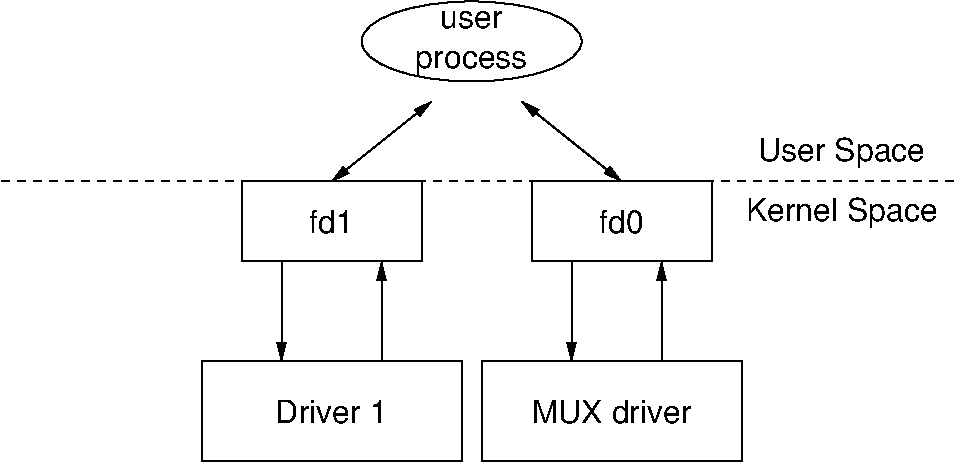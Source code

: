 #FIG 3.2
Portrait
Center
Inches
Letter  
100.00
Single
-2
1200 2
6 600 450 7800 3900
6 6150 1425 7650 2175
4 1 0 50 0 16 16 0.0000 4 240 1455 6900 2100 Kernel Space\001
4 1 0 50 0 16 16 0.0000 4 240 1275 6900 1650 User Space\001
-6
6 3300 450 4950 1050
6 3675 450 4575 1050
4 1 0 50 0 16 16 0.0000 4 135 465 4124 652 user\001
4 1 0 50 0 16 16 0.0000 4 195 840 4124 952 process\001
-6
1 1 0 1 0 7 50 0 -1 4.000 1 0.0000 4125 750 825 300 4125 750 4950 1050
-6
6 2100 3150 4050 3900
2 2 0 1 0 7 50 0 -1 4.000 0 0 -1 0 0 5
	 2100 3150 4050 3150 4050 3900 2100 3900 2100 3150
4 1 0 50 0 16 16 0.0000 4 180 840 3074 3615 Driver 1\001
-6
6 4200 3150 6150 3900
2 2 0 1 0 7 50 0 -1 4.000 0 0 -1 0 0 5
	 4200 3150 6150 3150 6150 3900 4200 3900 4200 3150
4 1 0 50 0 16 16 0.0000 4 180 1200 5175 3615 MUX driver\001
-6
6 2400 1800 3750 2400
2 2 0 1 0 7 50 0 -1 4.000 0 0 -1 0 0 5
	 2400 1800 3750 1800 3750 2400 2400 2400 2400 1800
4 1 0 50 0 16 16 0.0000 4 180 345 3074 2190 fd1\001
-6
6 4575 1800 5925 2400
2 2 0 1 0 7 50 0 -1 4.000 0 0 -1 0 0 5
	 4575 1800 5925 1800 5925 2400 4575 2400 4575 1800
4 1 0 50 0 16 16 0.0000 4 180 345 5249 2190 fd0\001
-6
2 1 0 1 0 7 50 0 -1 4.000 0 0 -1 1 1 2
	1 1 1.00 60.00 120.00
	1 1 1.00 60.00 120.00
	 3075 1800 3825 1200
2 1 0 1 0 7 50 0 -1 4.000 0 0 -1 1 1 2
	1 1 1.00 60.00 120.00
	1 1 1.00 60.00 120.00
	 5250 1800 4500 1200
2 1 0 1 0 7 50 0 -1 4.000 0 0 -1 1 0 2
	1 1 1.00 60.00 120.00
	 2700 2400 2700 3150
2 1 0 1 0 7 50 0 -1 4.000 0 0 -1 1 0 2
	1 1 1.00 60.00 120.00
	 4875 2400 4875 3150
2 1 1 1 0 7 50 0 -1 4.000 0 0 -1 0 0 2
	 600 1800 7800 1800
2 1 0 1 0 7 50 0 -1 4.000 0 0 -1 1 0 2
	1 1 1.00 60.00 120.00
	 3450 3150 3450 2400
2 1 0 1 0 7 50 0 -1 4.000 0 0 -1 1 0 2
	1 1 1.00 60.00 120.00
	 5550 3150 5550 2400
-6
